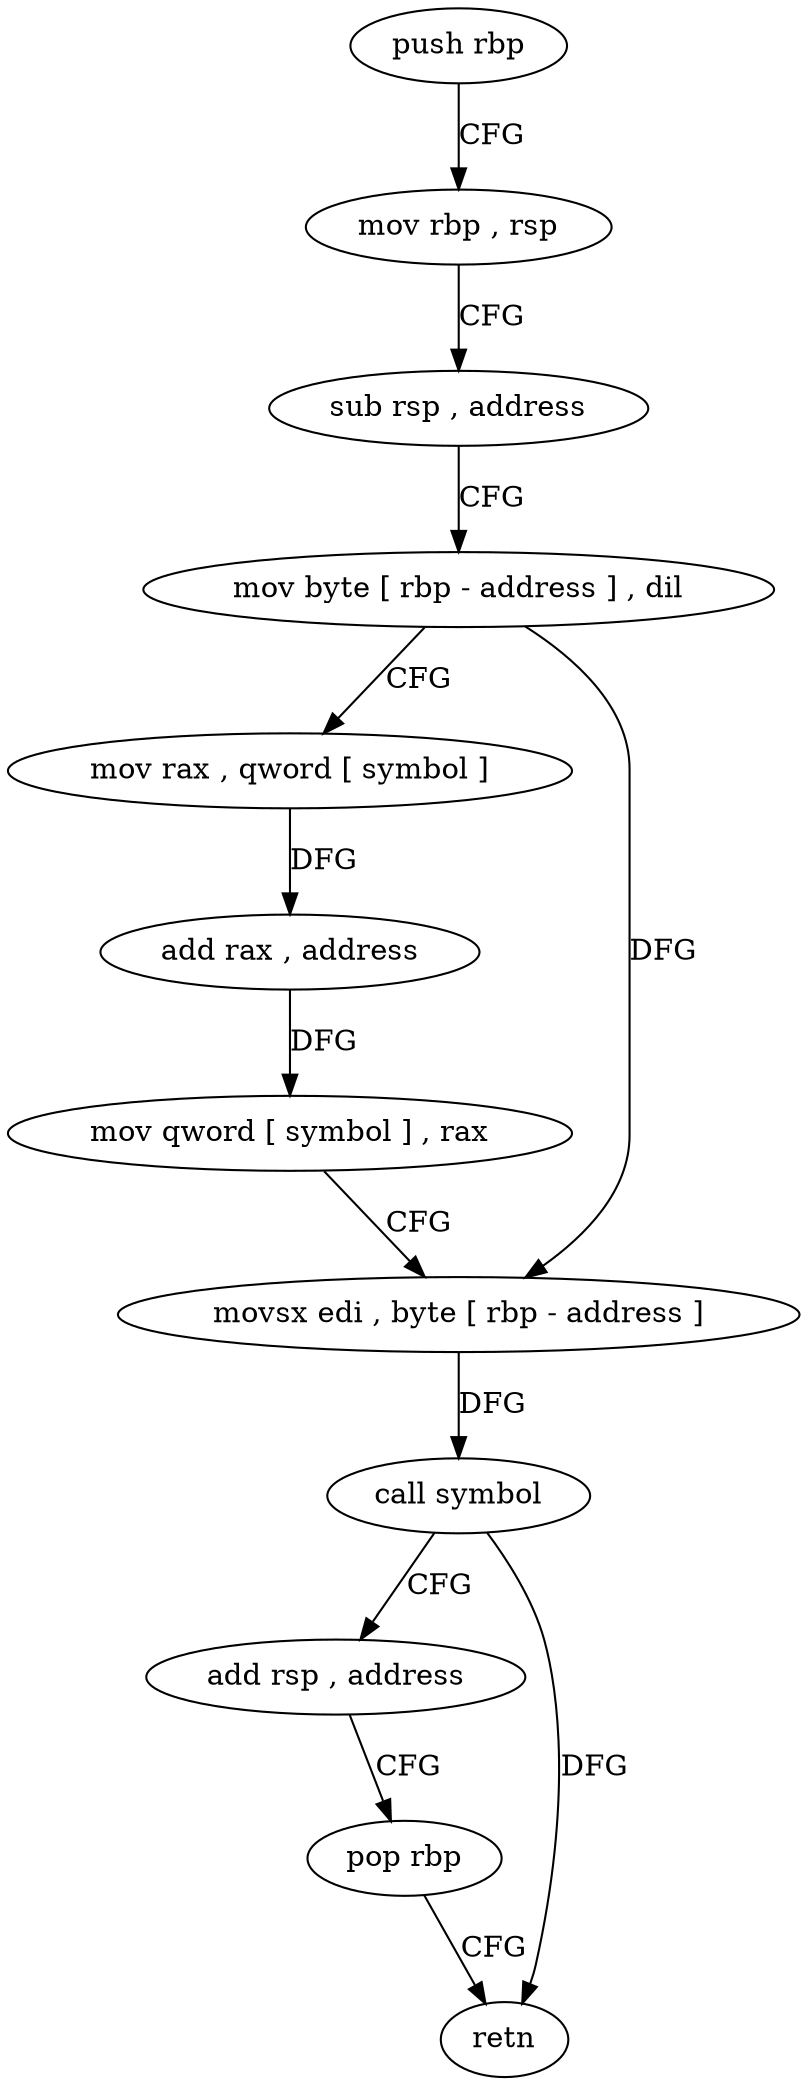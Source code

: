 digraph "func" {
"4220128" [label = "push rbp" ]
"4220129" [label = "mov rbp , rsp" ]
"4220132" [label = "sub rsp , address" ]
"4220136" [label = "mov byte [ rbp - address ] , dil" ]
"4220140" [label = "mov rax , qword [ symbol ]" ]
"4220148" [label = "add rax , address" ]
"4220154" [label = "mov qword [ symbol ] , rax" ]
"4220162" [label = "movsx edi , byte [ rbp - address ]" ]
"4220166" [label = "call symbol" ]
"4220171" [label = "add rsp , address" ]
"4220175" [label = "pop rbp" ]
"4220176" [label = "retn" ]
"4220128" -> "4220129" [ label = "CFG" ]
"4220129" -> "4220132" [ label = "CFG" ]
"4220132" -> "4220136" [ label = "CFG" ]
"4220136" -> "4220140" [ label = "CFG" ]
"4220136" -> "4220162" [ label = "DFG" ]
"4220140" -> "4220148" [ label = "DFG" ]
"4220148" -> "4220154" [ label = "DFG" ]
"4220154" -> "4220162" [ label = "CFG" ]
"4220162" -> "4220166" [ label = "DFG" ]
"4220166" -> "4220171" [ label = "CFG" ]
"4220166" -> "4220176" [ label = "DFG" ]
"4220171" -> "4220175" [ label = "CFG" ]
"4220175" -> "4220176" [ label = "CFG" ]
}
